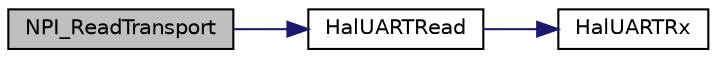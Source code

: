 digraph "NPI_ReadTransport"
{
  edge [fontname="Helvetica",fontsize="10",labelfontname="Helvetica",labelfontsize="10"];
  node [fontname="Helvetica",fontsize="10",shape=record];
  rankdir="LR";
  Node1 [label="NPI_ReadTransport",height=0.2,width=0.4,color="black", fillcolor="grey75", style="filled" fontcolor="black"];
  Node1 -> Node2 [color="midnightblue",fontsize="10",style="solid",fontname="Helvetica"];
  Node2 [label="HalUARTRead",height=0.2,width=0.4,color="black", fillcolor="white", style="filled",URL="$hal__uart_8h.html#a68bd83827c7573ee10aec3849b22e31a"];
  Node2 -> Node3 [color="midnightblue",fontsize="10",style="solid",fontname="Helvetica"];
  Node3 [label="HalUARTRx",height=0.2,width=0.4,color="black", fillcolor="white", style="filled",URL="$__hal__uart__usb_8c.html#a1906a0f76aad78aa38f8cd5c9e8c795b"];
}
